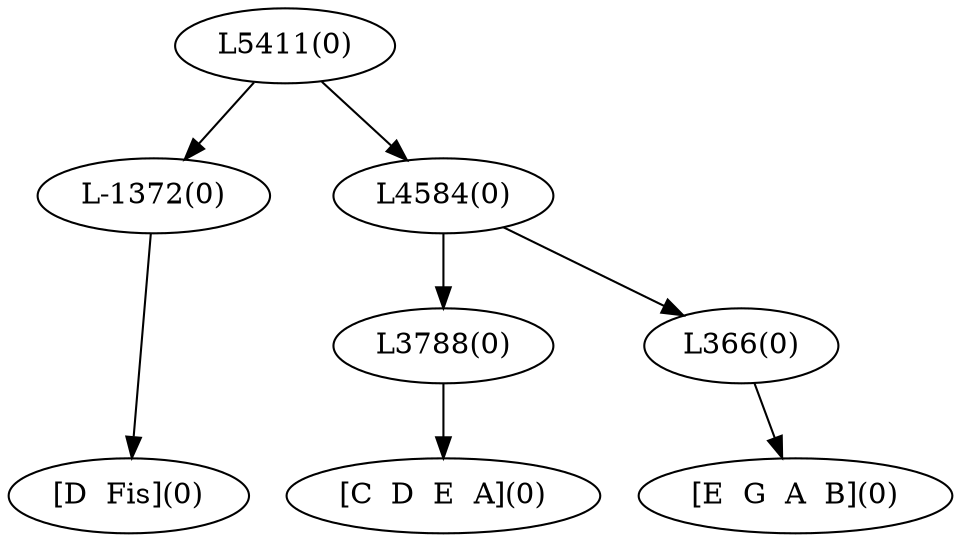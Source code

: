 digraph sample{
"L-1372(0)"->"[D  Fis](0)"
"L3788(0)"->"[C  D  E  A](0)"
"L366(0)"->"[E  G  A  B](0)"
"L4584(0)"->"L3788(0)"
"L4584(0)"->"L366(0)"
"L5411(0)"->"L-1372(0)"
"L5411(0)"->"L4584(0)"
{rank = min; "L5411(0)"}
{rank = same; "L-1372(0)"; "L4584(0)";}
{rank = same; "L3788(0)"; "L366(0)";}
{rank = max; "[C  D  E  A](0)"; "[D  Fis](0)"; "[E  G  A  B](0)";}
}